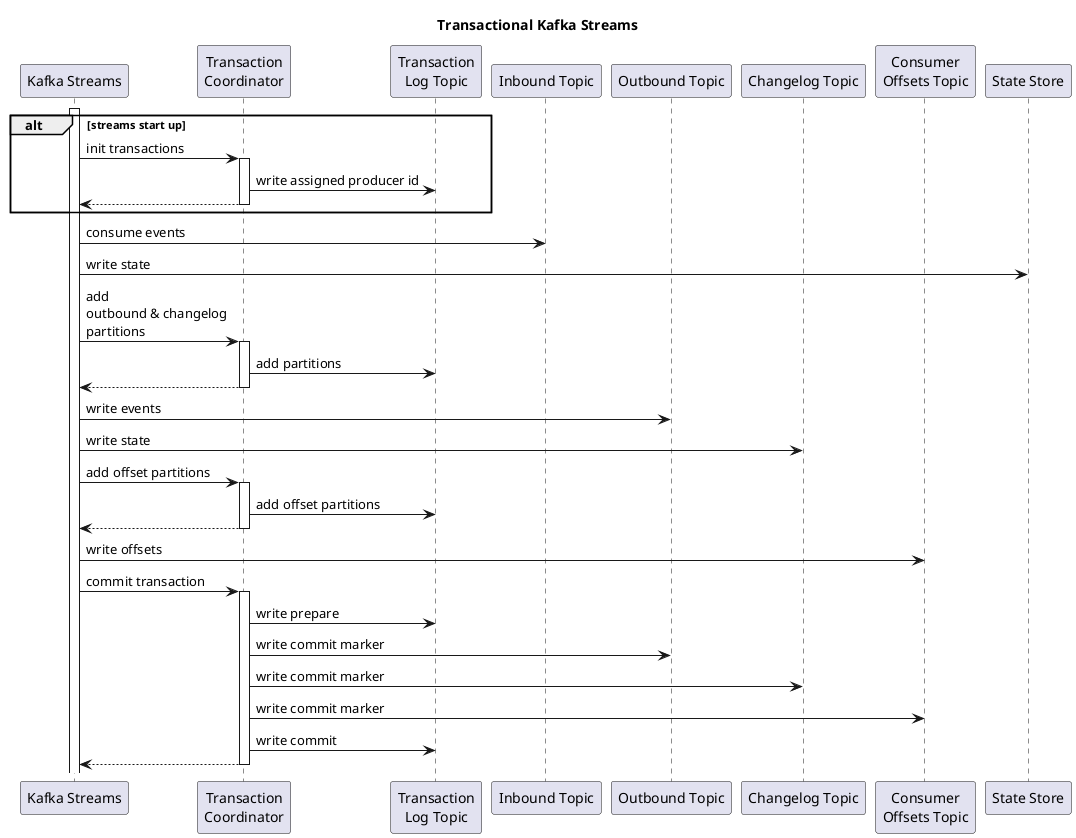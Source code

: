 @startuml

participant kstreams as "Kafka Streams"
participant tcoordinator as "Transaction\nCoordinator"
participant tlogtopic as "Transaction\nLog Topic"
participant intopic as "Inbound Topic"
participant outtopic as "Outbound Topic"
participant changetopic as "Changelog Topic"
participant offsettopic as "Consumer\nOffsets Topic"
participant store as "State Store"

title Transactional Kafka Streams

activate kstreams
alt streams start up
    kstreams -> tcoordinator : init transactions
    activate tcoordinator
    tcoordinator -> tlogtopic : write assigned producer id
    tcoordinator --> kstreams
    deactivate tcoordinator
end

kstreams -> intopic : consume events
kstreams -> store : write state

kstreams -> tcoordinator : add\noutbound & changelog\npartitions
activate tcoordinator
tcoordinator -> tlogtopic : add partitions
tcoordinator --> kstreams
deactivate tcoordinator

kstreams -> outtopic : write events
kstreams -> changetopic : write state

kstreams -> tcoordinator : add offset partitions
activate tcoordinator
tcoordinator -> tlogtopic : add offset partitions
tcoordinator --> kstreams
deactivate tcoordinator

kstreams -> offsettopic : write offsets

kstreams -> tcoordinator : commit transaction
activate tcoordinator
tcoordinator -> tlogtopic : write prepare
tcoordinator -> outtopic : write commit marker
tcoordinator -> changetopic : write commit marker
tcoordinator -> offsettopic : write commit marker
tcoordinator -> tlogtopic : write commit
tcoordinator --> kstreams
deactivate tcoordinator

@enduml